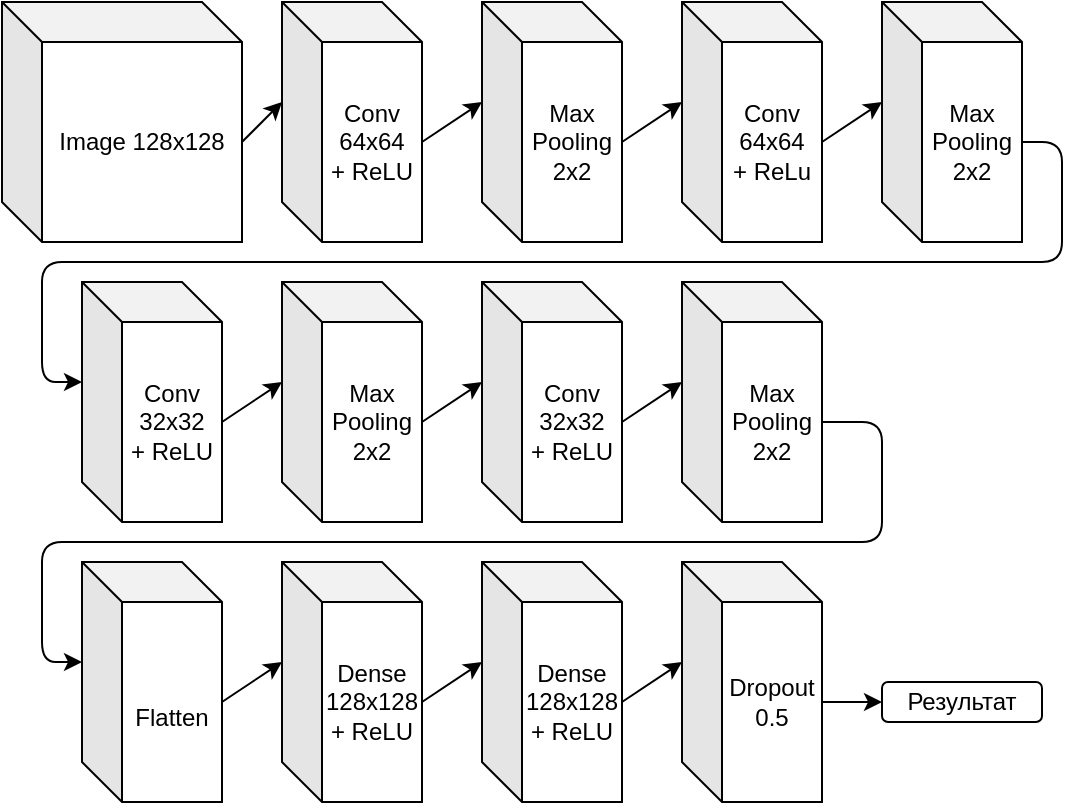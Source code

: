 <mxfile version="10.6.3" type="device"><diagram id="fRWGciAGfcaYhtr2afhY" name="Page-1"><mxGraphModel dx="1354" dy="766" grid="1" gridSize="10" guides="1" tooltips="1" connect="1" arrows="1" fold="1" page="1" pageScale="1" pageWidth="827" pageHeight="1169" math="0" shadow="0"><root><mxCell id="0"/><mxCell id="1" parent="0"/><mxCell id="hhlc1SQrMWTUdMdoGlBH-1" value="Image 128x128" style="shape=cube;whiteSpace=wrap;html=1;boundedLbl=1;backgroundOutline=1;darkOpacity=0.05;darkOpacity2=0.1;" vertex="1" parent="1"><mxGeometry x="80" y="240" width="120" height="120" as="geometry"/></mxCell><mxCell id="hhlc1SQrMWTUdMdoGlBH-2" value="" style="endArrow=classic;html=1;exitX=0;exitY=0;exitDx=120;exitDy=70;exitPerimeter=0;entryX=0;entryY=0;entryDx=0;entryDy=50;entryPerimeter=0;" edge="1" parent="1" source="hhlc1SQrMWTUdMdoGlBH-1" target="hhlc1SQrMWTUdMdoGlBH-3"><mxGeometry width="50" height="50" relative="1" as="geometry"><mxPoint x="80" y="410" as="sourcePoint"/><mxPoint x="250" y="310" as="targetPoint"/></mxGeometry></mxCell><mxCell id="hhlc1SQrMWTUdMdoGlBH-3" value="Conv&lt;br&gt;64x64&lt;br&gt;+ ReLU&lt;br&gt;" style="shape=cube;whiteSpace=wrap;html=1;boundedLbl=1;backgroundOutline=1;darkOpacity=0.05;darkOpacity2=0.1;" vertex="1" parent="1"><mxGeometry x="220" y="240" width="70" height="120" as="geometry"/></mxCell><mxCell id="hhlc1SQrMWTUdMdoGlBH-4" value="Max&lt;br&gt;Pooling&lt;br&gt;2x2&lt;br&gt;" style="shape=cube;whiteSpace=wrap;html=1;boundedLbl=1;backgroundOutline=1;darkOpacity=0.05;darkOpacity2=0.1;" vertex="1" parent="1"><mxGeometry x="320" y="240" width="70" height="120" as="geometry"/></mxCell><mxCell id="hhlc1SQrMWTUdMdoGlBH-7" value="Conv&lt;br&gt;64x64&lt;br&gt;+ ReLu&lt;br&gt;" style="shape=cube;whiteSpace=wrap;html=1;boundedLbl=1;backgroundOutline=1;darkOpacity=0.05;darkOpacity2=0.1;" vertex="1" parent="1"><mxGeometry x="420" y="240" width="70" height="120" as="geometry"/></mxCell><mxCell id="hhlc1SQrMWTUdMdoGlBH-8" value="Max&lt;br&gt;Pooling&lt;br&gt;2x2&lt;br&gt;" style="shape=cube;whiteSpace=wrap;html=1;boundedLbl=1;backgroundOutline=1;darkOpacity=0.05;darkOpacity2=0.1;" vertex="1" parent="1"><mxGeometry x="520" y="240" width="70" height="120" as="geometry"/></mxCell><mxCell id="hhlc1SQrMWTUdMdoGlBH-10" value="" style="endArrow=classic;html=1;exitX=0;exitY=0;exitDx=70;exitDy=70;exitPerimeter=0;entryX=0;entryY=0;entryDx=0;entryDy=50;entryPerimeter=0;" edge="1" parent="1" source="hhlc1SQrMWTUdMdoGlBH-3" target="hhlc1SQrMWTUdMdoGlBH-4"><mxGeometry width="50" height="50" relative="1" as="geometry"><mxPoint x="210" y="320" as="sourcePoint"/><mxPoint x="228" y="319" as="targetPoint"/></mxGeometry></mxCell><mxCell id="hhlc1SQrMWTUdMdoGlBH-11" value="" style="endArrow=classic;html=1;exitX=0;exitY=0;exitDx=70;exitDy=70;exitPerimeter=0;entryX=0;entryY=0;entryDx=0;entryDy=50;entryPerimeter=0;" edge="1" parent="1" source="hhlc1SQrMWTUdMdoGlBH-4" target="hhlc1SQrMWTUdMdoGlBH-7"><mxGeometry width="50" height="50" relative="1" as="geometry"><mxPoint x="220" y="330" as="sourcePoint"/><mxPoint x="238" y="329" as="targetPoint"/></mxGeometry></mxCell><mxCell id="hhlc1SQrMWTUdMdoGlBH-12" value="" style="endArrow=classic;html=1;exitX=0;exitY=0;exitDx=70;exitDy=70;exitPerimeter=0;entryX=0;entryY=0;entryDx=0;entryDy=50;entryPerimeter=0;" edge="1" parent="1" source="hhlc1SQrMWTUdMdoGlBH-7" target="hhlc1SQrMWTUdMdoGlBH-8"><mxGeometry width="50" height="50" relative="1" as="geometry"><mxPoint x="230" y="340" as="sourcePoint"/><mxPoint x="248" y="339" as="targetPoint"/></mxGeometry></mxCell><mxCell id="hhlc1SQrMWTUdMdoGlBH-13" value="" style="endArrow=classic;html=1;exitX=0;exitY=0;exitDx=70;exitDy=70;exitPerimeter=0;entryX=0;entryY=0;entryDx=0;entryDy=50;entryPerimeter=0;" edge="1" parent="1" source="hhlc1SQrMWTUdMdoGlBH-8" target="hhlc1SQrMWTUdMdoGlBH-20"><mxGeometry width="50" height="50" relative="1" as="geometry"><mxPoint x="110" y="590" as="sourcePoint"/><mxPoint x="230" y="580" as="targetPoint"/><Array as="points"><mxPoint x="610" y="310"/><mxPoint x="610" y="370"/><mxPoint x="100" y="370"/><mxPoint x="100" y="430"/></Array></mxGeometry></mxCell><mxCell id="hhlc1SQrMWTUdMdoGlBH-14" value="Max&lt;br&gt;Pooling&lt;br&gt;2x2&lt;br&gt;" style="shape=cube;whiteSpace=wrap;html=1;boundedLbl=1;backgroundOutline=1;darkOpacity=0.05;darkOpacity2=0.1;" vertex="1" parent="1"><mxGeometry x="220" y="380" width="70" height="120" as="geometry"/></mxCell><mxCell id="hhlc1SQrMWTUdMdoGlBH-15" value="Conv&lt;br&gt;32x32&lt;br&gt;+&amp;nbsp;ReLU&lt;br&gt;" style="shape=cube;whiteSpace=wrap;html=1;boundedLbl=1;backgroundOutline=1;darkOpacity=0.05;darkOpacity2=0.1;" vertex="1" parent="1"><mxGeometry x="320" y="380" width="70" height="120" as="geometry"/></mxCell><mxCell id="hhlc1SQrMWTUdMdoGlBH-16" value="Max&lt;br&gt;Pooling&lt;br&gt;2x2&lt;br&gt;" style="shape=cube;whiteSpace=wrap;html=1;boundedLbl=1;backgroundOutline=1;darkOpacity=0.05;darkOpacity2=0.1;" vertex="1" parent="1"><mxGeometry x="420" y="380" width="70" height="120" as="geometry"/></mxCell><mxCell id="hhlc1SQrMWTUdMdoGlBH-17" value="" style="endArrow=classic;html=1;exitX=0;exitY=0;exitDx=70;exitDy=70;exitPerimeter=0;entryX=0;entryY=0;entryDx=0;entryDy=50;entryPerimeter=0;" edge="1" parent="1" target="hhlc1SQrMWTUdMdoGlBH-14" source="hhlc1SQrMWTUdMdoGlBH-20"><mxGeometry width="50" height="50" relative="1" as="geometry"><mxPoint x="190" y="450" as="sourcePoint"/><mxPoint x="128" y="459" as="targetPoint"/></mxGeometry></mxCell><mxCell id="hhlc1SQrMWTUdMdoGlBH-18" value="" style="endArrow=classic;html=1;exitX=0;exitY=0;exitDx=70;exitDy=70;exitPerimeter=0;entryX=0;entryY=0;entryDx=0;entryDy=50;entryPerimeter=0;" edge="1" parent="1" source="hhlc1SQrMWTUdMdoGlBH-14" target="hhlc1SQrMWTUdMdoGlBH-15"><mxGeometry width="50" height="50" relative="1" as="geometry"><mxPoint x="120" y="470" as="sourcePoint"/><mxPoint x="138" y="469" as="targetPoint"/></mxGeometry></mxCell><mxCell id="hhlc1SQrMWTUdMdoGlBH-19" value="" style="endArrow=classic;html=1;exitX=0;exitY=0;exitDx=70;exitDy=70;exitPerimeter=0;entryX=0;entryY=0;entryDx=0;entryDy=50;entryPerimeter=0;" edge="1" parent="1" source="hhlc1SQrMWTUdMdoGlBH-15" target="hhlc1SQrMWTUdMdoGlBH-16"><mxGeometry width="50" height="50" relative="1" as="geometry"><mxPoint x="130" y="480" as="sourcePoint"/><mxPoint x="148" y="479" as="targetPoint"/></mxGeometry></mxCell><mxCell id="hhlc1SQrMWTUdMdoGlBH-20" value="Conv&lt;br&gt;32x32&lt;br&gt;+&amp;nbsp;ReLU&lt;br&gt;" style="shape=cube;whiteSpace=wrap;html=1;boundedLbl=1;backgroundOutline=1;darkOpacity=0.05;darkOpacity2=0.1;" vertex="1" parent="1"><mxGeometry x="120" y="380" width="70" height="120" as="geometry"/></mxCell><mxCell id="hhlc1SQrMWTUdMdoGlBH-21" value="Dense&lt;br&gt;128x128&lt;br&gt;+ ReLU&lt;br&gt;" style="shape=cube;whiteSpace=wrap;html=1;boundedLbl=1;backgroundOutline=1;darkOpacity=0.05;darkOpacity2=0.1;" vertex="1" parent="1"><mxGeometry x="220" y="520" width="70" height="120" as="geometry"/></mxCell><mxCell id="hhlc1SQrMWTUdMdoGlBH-22" value="Dense&lt;br&gt;128x128&lt;br&gt;+ ReLU&lt;br&gt;" style="shape=cube;whiteSpace=wrap;html=1;boundedLbl=1;backgroundOutline=1;darkOpacity=0.05;darkOpacity2=0.1;" vertex="1" parent="1"><mxGeometry x="320" y="520" width="70" height="120" as="geometry"/></mxCell><mxCell id="hhlc1SQrMWTUdMdoGlBH-23" value="Dropout&lt;br&gt;0.5&lt;br&gt;" style="shape=cube;whiteSpace=wrap;html=1;boundedLbl=1;backgroundOutline=1;darkOpacity=0.05;darkOpacity2=0.1;" vertex="1" parent="1"><mxGeometry x="420" y="520" width="70" height="120" as="geometry"/></mxCell><mxCell id="hhlc1SQrMWTUdMdoGlBH-24" value="" style="endArrow=classic;html=1;exitX=0;exitY=0;exitDx=70;exitDy=70;exitPerimeter=0;entryX=0;entryY=0;entryDx=0;entryDy=50;entryPerimeter=0;" edge="1" parent="1" source="hhlc1SQrMWTUdMdoGlBH-27" target="hhlc1SQrMWTUdMdoGlBH-21"><mxGeometry width="50" height="50" relative="1" as="geometry"><mxPoint x="190" y="590" as="sourcePoint"/><mxPoint x="128" y="599" as="targetPoint"/></mxGeometry></mxCell><mxCell id="hhlc1SQrMWTUdMdoGlBH-25" value="" style="endArrow=classic;html=1;exitX=0;exitY=0;exitDx=70;exitDy=70;exitPerimeter=0;entryX=0;entryY=0;entryDx=0;entryDy=50;entryPerimeter=0;" edge="1" parent="1" source="hhlc1SQrMWTUdMdoGlBH-21" target="hhlc1SQrMWTUdMdoGlBH-22"><mxGeometry width="50" height="50" relative="1" as="geometry"><mxPoint x="120" y="610" as="sourcePoint"/><mxPoint x="138" y="609" as="targetPoint"/></mxGeometry></mxCell><mxCell id="hhlc1SQrMWTUdMdoGlBH-26" value="" style="endArrow=classic;html=1;exitX=0;exitY=0;exitDx=70;exitDy=70;exitPerimeter=0;entryX=0;entryY=0;entryDx=0;entryDy=50;entryPerimeter=0;" edge="1" parent="1" source="hhlc1SQrMWTUdMdoGlBH-22" target="hhlc1SQrMWTUdMdoGlBH-23"><mxGeometry width="50" height="50" relative="1" as="geometry"><mxPoint x="130" y="620" as="sourcePoint"/><mxPoint x="148" y="619" as="targetPoint"/></mxGeometry></mxCell><mxCell id="hhlc1SQrMWTUdMdoGlBH-27" value="&lt;br&gt;Flatten&lt;br&gt;" style="shape=cube;whiteSpace=wrap;html=1;boundedLbl=1;backgroundOutline=1;darkOpacity=0.05;darkOpacity2=0.1;" vertex="1" parent="1"><mxGeometry x="120" y="520" width="70" height="120" as="geometry"/></mxCell><mxCell id="hhlc1SQrMWTUdMdoGlBH-28" value="" style="endArrow=classic;html=1;exitX=0;exitY=0;exitDx=70;exitDy=70;exitPerimeter=0;entryX=0;entryY=0;entryDx=0;entryDy=50;entryPerimeter=0;" edge="1" parent="1" source="hhlc1SQrMWTUdMdoGlBH-16" target="hhlc1SQrMWTUdMdoGlBH-27"><mxGeometry width="50" height="50" relative="1" as="geometry"><mxPoint x="540" y="430" as="sourcePoint"/><mxPoint x="80" y="570" as="targetPoint"/><Array as="points"><mxPoint x="520" y="450"/><mxPoint x="520" y="510"/><mxPoint x="100" y="510"/><mxPoint x="100" y="570"/></Array></mxGeometry></mxCell><mxCell id="hhlc1SQrMWTUdMdoGlBH-29" value="" style="endArrow=classic;html=1;exitX=0;exitY=0;exitDx=70;exitDy=70;exitPerimeter=0;entryX=0;entryY=0.5;entryDx=0;entryDy=0;" edge="1" parent="1" source="hhlc1SQrMWTUdMdoGlBH-23" target="hhlc1SQrMWTUdMdoGlBH-30"><mxGeometry width="50" height="50" relative="1" as="geometry"><mxPoint x="200" y="600" as="sourcePoint"/><mxPoint x="520" y="590" as="targetPoint"/></mxGeometry></mxCell><mxCell id="hhlc1SQrMWTUdMdoGlBH-30" value="Результат" style="rounded=1;whiteSpace=wrap;html=1;" vertex="1" parent="1"><mxGeometry x="520" y="580" width="80" height="20" as="geometry"/></mxCell></root></mxGraphModel></diagram></mxfile>